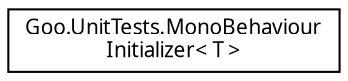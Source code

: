 digraph "Graphical Class Hierarchy"
{
 // LATEX_PDF_SIZE
  edge [fontname="Calibrii",fontsize="10",labelfontname="Calibrii",labelfontsize="10"];
  node [fontname="Calibrii",fontsize="10",shape=record];
  rankdir="LR";
  Node0 [label="Goo.UnitTests.MonoBehaviour\lInitializer\< T \>",height=0.2,width=0.4,color="black", fillcolor="white", style="filled",URL="$d2/dbc/classGoo_1_1UnitTests_1_1MonoBehaviourInitializer.html",tooltip=" "];
}
